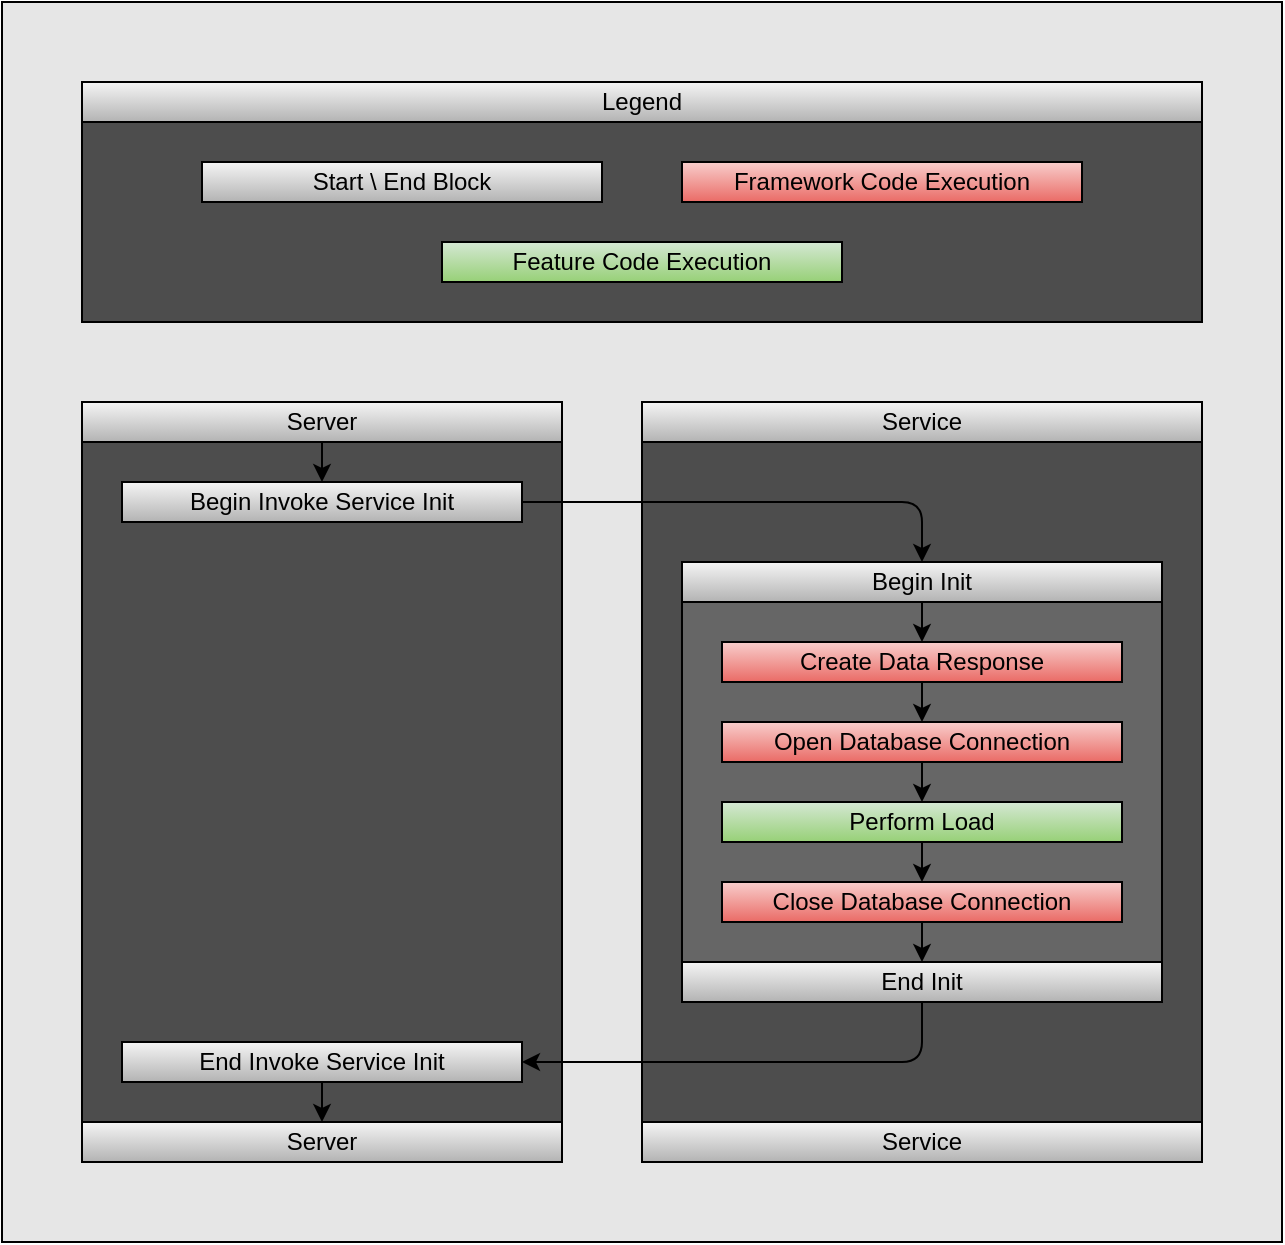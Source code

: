 <mxfile version="14.1.8" type="device"><diagram id="HNWjLrBCq9rm28dzeZr4" name="Init"><mxGraphModel dx="868" dy="510" grid="1" gridSize="10" guides="1" tooltips="1" connect="1" arrows="1" fold="1" page="1" pageScale="1" pageWidth="1654" pageHeight="2336" math="0" shadow="0"><root><mxCell id="0"/><mxCell id="1" parent="0"/><mxCell id="OrbZMJBRUuyB7I5tl1sD-6" value="" style="rounded=0;whiteSpace=wrap;html=1;fillColor=#E6E6E6;" parent="1" vertex="1"><mxGeometry x="507" y="858" width="640" height="620" as="geometry"/></mxCell><mxCell id="OrbZMJBRUuyB7I5tl1sD-1" value="" style="rounded=0;whiteSpace=wrap;html=1;fillColor=#4D4D4D;" parent="1" vertex="1"><mxGeometry x="547" y="918" width="560" height="100" as="geometry"/></mxCell><mxCell id="OrbZMJBRUuyB7I5tl1sD-5" value="Legend" style="rounded=0;whiteSpace=wrap;html=1;fillColor=#f5f5f5;gradientColor=#b3b3b3;" parent="1" vertex="1"><mxGeometry x="547" y="898" width="560" height="20" as="geometry"/></mxCell><mxCell id="OrbZMJBRUuyB7I5tl1sD-2" value="Start \ End Block" style="rounded=0;whiteSpace=wrap;html=1;fillColor=#f5f5f5;gradientColor=#b3b3b3;" parent="1" vertex="1"><mxGeometry x="607" y="938" width="200" height="20" as="geometry"/></mxCell><mxCell id="OrbZMJBRUuyB7I5tl1sD-3" value="Feature Code Execution" style="rounded=0;whiteSpace=wrap;html=1;fillColor=#d5e8d4;gradientColor=#97d077;" parent="1" vertex="1"><mxGeometry x="727" y="978" width="200" height="20" as="geometry"/></mxCell><mxCell id="OrbZMJBRUuyB7I5tl1sD-4" value="Framework Code Execution" style="rounded=0;whiteSpace=wrap;html=1;fillColor=#f8cecc;gradientColor=#ea6b66;" parent="1" vertex="1"><mxGeometry x="847" y="938" width="200" height="20" as="geometry"/></mxCell><mxCell id="GY0qepNHjs3G2sfKEnmD-66" value="" style="rounded=0;whiteSpace=wrap;html=1;fillColor=#4D4D4D;" parent="1" vertex="1"><mxGeometry x="547" y="1078" width="240" height="340" as="geometry"/></mxCell><mxCell id="GY0qepNHjs3G2sfKEnmD-28" value="" style="rounded=0;whiteSpace=wrap;html=1;fillColor=#4D4D4D;" parent="1" vertex="1"><mxGeometry x="827" y="1078" width="280" height="340" as="geometry"/></mxCell><mxCell id="GY0qepNHjs3G2sfKEnmD-29" value="Service" style="rounded=0;whiteSpace=wrap;html=1;fillColor=#f5f5f5;gradientColor=#b3b3b3;" parent="1" vertex="1"><mxGeometry x="827" y="1058" width="280" height="20" as="geometry"/></mxCell><mxCell id="GY0qepNHjs3G2sfKEnmD-30" value="Service" style="rounded=0;whiteSpace=wrap;html=1;fillColor=#f5f5f5;gradientColor=#b3b3b3;" parent="1" vertex="1"><mxGeometry x="827" y="1418" width="280" height="20" as="geometry"/></mxCell><mxCell id="GY0qepNHjs3G2sfKEnmD-38" value="Server" style="rounded=0;whiteSpace=wrap;html=1;fillColor=#f5f5f5;gradientColor=#b3b3b3;" parent="1" vertex="1"><mxGeometry x="547" y="1418" width="240" height="20" as="geometry"/></mxCell><mxCell id="GY0qepNHjs3G2sfKEnmD-65" value="Server" style="rounded=0;whiteSpace=wrap;html=1;fillColor=#f5f5f5;gradientColor=#b3b3b3;" parent="1" vertex="1"><mxGeometry x="547" y="1058" width="240" height="20" as="geometry"/></mxCell><mxCell id="GY0qepNHjs3G2sfKEnmD-22" value="" style="rounded=0;whiteSpace=wrap;html=1;fillColor=#666666;" parent="1" vertex="1"><mxGeometry x="847" y="1158" width="240" height="180" as="geometry"/></mxCell><mxCell id="GY0qepNHjs3G2sfKEnmD-23" value="Begin Init" style="rounded=0;whiteSpace=wrap;html=1;fillColor=#f5f5f5;gradientColor=#b3b3b3;" parent="1" vertex="1"><mxGeometry x="847" y="1138" width="240" height="20" as="geometry"/></mxCell><mxCell id="GY0qepNHjs3G2sfKEnmD-24" value="End Init" style="rounded=0;whiteSpace=wrap;html=1;fillColor=#f5f5f5;gradientColor=#b3b3b3;" parent="1" vertex="1"><mxGeometry x="847" y="1338" width="240" height="20" as="geometry"/></mxCell><mxCell id="GY0qepNHjs3G2sfKEnmD-35" value="Begin Invoke Service Init" style="rounded=0;whiteSpace=wrap;html=1;fillColor=#f5f5f5;gradientColor=#b3b3b3;" parent="1" vertex="1"><mxGeometry x="567" y="1098" width="200" height="20" as="geometry"/></mxCell><mxCell id="GY0qepNHjs3G2sfKEnmD-36" value="End Invoke Service Init" style="rounded=0;whiteSpace=wrap;html=1;fillColor=#f5f5f5;gradientColor=#b3b3b3;" parent="1" vertex="1"><mxGeometry x="567" y="1378" width="200" height="20" as="geometry"/></mxCell><mxCell id="GY0qepNHjs3G2sfKEnmD-42" value="" style="endArrow=classic;html=1;exitX=0.5;exitY=1;exitDx=0;exitDy=0;entryX=0.5;entryY=0;entryDx=0;entryDy=0;" parent="1" source="GY0qepNHjs3G2sfKEnmD-65" target="GY0qepNHjs3G2sfKEnmD-35" edge="1"><mxGeometry width="50" height="50" relative="1" as="geometry"><mxPoint x="947" y="1518" as="sourcePoint"/><mxPoint x="1237" y="1548" as="targetPoint"/></mxGeometry></mxCell><mxCell id="GY0qepNHjs3G2sfKEnmD-43" value="" style="endArrow=classic;html=1;exitX=1;exitY=0.5;exitDx=0;exitDy=0;entryX=0.5;entryY=0;entryDx=0;entryDy=0;" parent="1" source="GY0qepNHjs3G2sfKEnmD-35" target="GY0qepNHjs3G2sfKEnmD-23" edge="1"><mxGeometry width="50" height="50" relative="1" as="geometry"><mxPoint x="1187" y="1598" as="sourcePoint"/><mxPoint x="1237" y="1548" as="targetPoint"/><Array as="points"><mxPoint x="967" y="1108"/></Array></mxGeometry></mxCell><mxCell id="GY0qepNHjs3G2sfKEnmD-61" value="" style="endArrow=classic;html=1;exitX=0.5;exitY=1;exitDx=0;exitDy=0;entryX=1;entryY=0.5;entryDx=0;entryDy=0;" parent="1" source="GY0qepNHjs3G2sfKEnmD-24" target="GY0qepNHjs3G2sfKEnmD-36" edge="1"><mxGeometry width="50" height="50" relative="1" as="geometry"><mxPoint x="1167" y="2298" as="sourcePoint"/><mxPoint x="1217" y="2248" as="targetPoint"/><Array as="points"><mxPoint x="967" y="1388"/></Array></mxGeometry></mxCell><mxCell id="GY0qepNHjs3G2sfKEnmD-62" value="" style="endArrow=classic;html=1;exitX=0.5;exitY=1;exitDx=0;exitDy=0;entryX=0.5;entryY=0;entryDx=0;entryDy=0;" parent="1" source="GY0qepNHjs3G2sfKEnmD-36" target="GY0qepNHjs3G2sfKEnmD-38" edge="1"><mxGeometry width="50" height="50" relative="1" as="geometry"><mxPoint x="1167" y="2298" as="sourcePoint"/><mxPoint x="1217" y="2248" as="targetPoint"/></mxGeometry></mxCell><mxCell id="GY0qepNHjs3G2sfKEnmD-20" value="Perform Load" style="rounded=0;whiteSpace=wrap;html=1;fillColor=#d5e8d4;gradientColor=#97d077;" parent="1" vertex="1"><mxGeometry x="867" y="1258" width="200" height="20" as="geometry"/></mxCell><mxCell id="GY0qepNHjs3G2sfKEnmD-25" value="Open Database Connection" style="rounded=0;whiteSpace=wrap;html=1;fillColor=#f8cecc;gradientColor=#ea6b66;" parent="1" vertex="1"><mxGeometry x="867" y="1218" width="200" height="20" as="geometry"/></mxCell><mxCell id="GY0qepNHjs3G2sfKEnmD-26" value="Close Database Connection" style="rounded=0;whiteSpace=wrap;html=1;fillColor=#f8cecc;gradientColor=#ea6b66;" parent="1" vertex="1"><mxGeometry x="867" y="1298" width="200" height="20" as="geometry"/></mxCell><mxCell id="GY0qepNHjs3G2sfKEnmD-27" value="Create Data Response" style="rounded=0;whiteSpace=wrap;html=1;fillColor=#f8cecc;gradientColor=#ea6b66;" parent="1" vertex="1"><mxGeometry x="867" y="1178" width="200" height="20" as="geometry"/></mxCell><mxCell id="GY0qepNHjs3G2sfKEnmD-44" value="" style="endArrow=classic;html=1;exitX=0.5;exitY=1;exitDx=0;exitDy=0;entryX=0.5;entryY=0;entryDx=0;entryDy=0;" parent="1" source="GY0qepNHjs3G2sfKEnmD-23" target="GY0qepNHjs3G2sfKEnmD-27" edge="1"><mxGeometry width="50" height="50" relative="1" as="geometry"><mxPoint x="1187" y="1698" as="sourcePoint"/><mxPoint x="1237" y="1648" as="targetPoint"/></mxGeometry></mxCell><mxCell id="GY0qepNHjs3G2sfKEnmD-45" value="" style="endArrow=classic;html=1;exitX=0.5;exitY=1;exitDx=0;exitDy=0;entryX=0.5;entryY=0;entryDx=0;entryDy=0;" parent="1" source="GY0qepNHjs3G2sfKEnmD-27" target="GY0qepNHjs3G2sfKEnmD-25" edge="1"><mxGeometry width="50" height="50" relative="1" as="geometry"><mxPoint x="1187" y="1698" as="sourcePoint"/><mxPoint x="1237" y="1648" as="targetPoint"/></mxGeometry></mxCell><mxCell id="GY0qepNHjs3G2sfKEnmD-46" value="" style="endArrow=classic;html=1;exitX=0.5;exitY=1;exitDx=0;exitDy=0;entryX=0.5;entryY=0;entryDx=0;entryDy=0;" parent="1" source="GY0qepNHjs3G2sfKEnmD-25" target="GY0qepNHjs3G2sfKEnmD-20" edge="1"><mxGeometry width="50" height="50" relative="1" as="geometry"><mxPoint x="1187" y="1698" as="sourcePoint"/><mxPoint x="1237" y="1648" as="targetPoint"/></mxGeometry></mxCell><mxCell id="GY0qepNHjs3G2sfKEnmD-60" value="" style="endArrow=classic;html=1;exitX=0.5;exitY=1;exitDx=0;exitDy=0;entryX=0.5;entryY=0;entryDx=0;entryDy=0;" parent="1" source="GY0qepNHjs3G2sfKEnmD-26" target="GY0qepNHjs3G2sfKEnmD-24" edge="1"><mxGeometry width="50" height="50" relative="1" as="geometry"><mxPoint x="1377" y="2198" as="sourcePoint"/><mxPoint x="1427" y="2148" as="targetPoint"/></mxGeometry></mxCell><mxCell id="7WDANkc811OJpiherz59-1" value="" style="endArrow=classic;html=1;exitX=0.5;exitY=1;exitDx=0;exitDy=0;entryX=0.5;entryY=0;entryDx=0;entryDy=0;" parent="1" source="GY0qepNHjs3G2sfKEnmD-20" target="GY0qepNHjs3G2sfKEnmD-26" edge="1"><mxGeometry width="50" height="50" relative="1" as="geometry"><mxPoint x="1567" y="1678" as="sourcePoint"/><mxPoint x="1617" y="1748" as="targetPoint"/></mxGeometry></mxCell></root></mxGraphModel></diagram></mxfile>